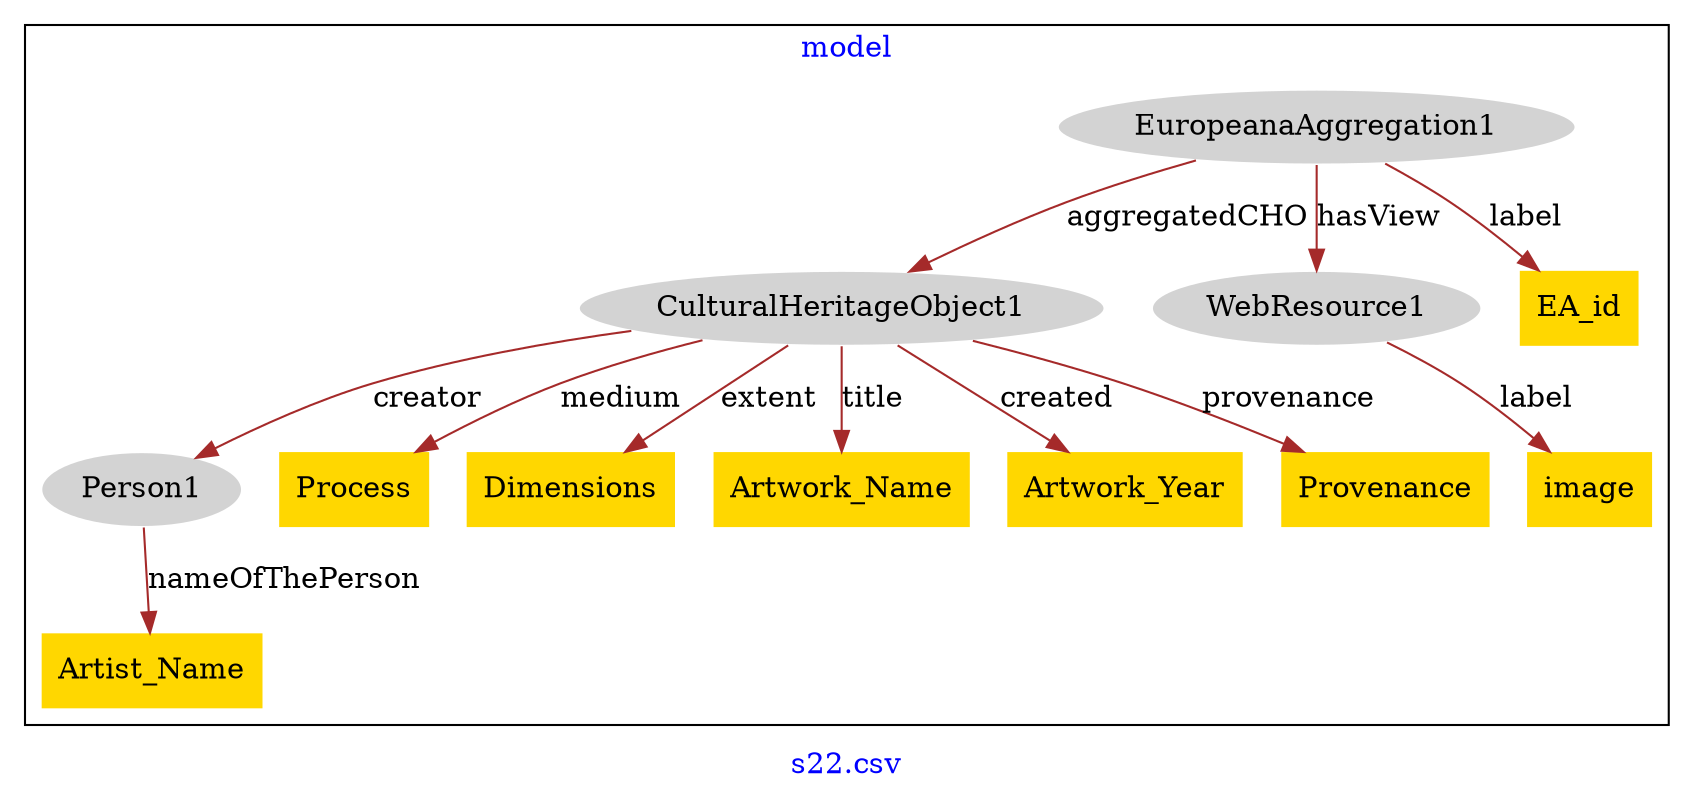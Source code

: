 digraph n0 {
fontcolor="blue"
remincross="true"
label="s22.csv"
subgraph cluster {
label="model"
n2[style="filled",color="white",fillcolor="lightgray",label="CulturalHeritageObject1"];
n3[style="filled",color="white",fillcolor="lightgray",label="Person1"];
n4[style="filled",color="white",fillcolor="lightgray",label="EuropeanaAggregation1"];
n5[style="filled",color="white",fillcolor="lightgray",label="WebResource1"];
n6[shape="plaintext",style="filled",fillcolor="gold",label="EA_id"];
n7[shape="plaintext",style="filled",fillcolor="gold",label="Process"];
n8[shape="plaintext",style="filled",fillcolor="gold",label="Dimensions"];
n9[shape="plaintext",style="filled",fillcolor="gold",label="Artist_Name"];
n10[shape="plaintext",style="filled",fillcolor="gold",label="Artwork_Name"];
n11[shape="plaintext",style="filled",fillcolor="gold",label="Artwork_Year"];
n12[shape="plaintext",style="filled",fillcolor="gold",label="Provenance"];
n13[shape="plaintext",style="filled",fillcolor="gold",label="image"];
}
n2 -> n3[color="brown",fontcolor="black",label="creator"]
n4 -> n2[color="brown",fontcolor="black",label="aggregatedCHO"]
n4 -> n5[color="brown",fontcolor="black",label="hasView"]
n4 -> n6[color="brown",fontcolor="black",label="label"]
n2 -> n7[color="brown",fontcolor="black",label="medium"]
n2 -> n8[color="brown",fontcolor="black",label="extent"]
n3 -> n9[color="brown",fontcolor="black",label="nameOfThePerson"]
n2 -> n10[color="brown",fontcolor="black",label="title"]
n2 -> n11[color="brown",fontcolor="black",label="created"]
n2 -> n12[color="brown",fontcolor="black",label="provenance"]
n5 -> n13[color="brown",fontcolor="black",label="label"]
}
